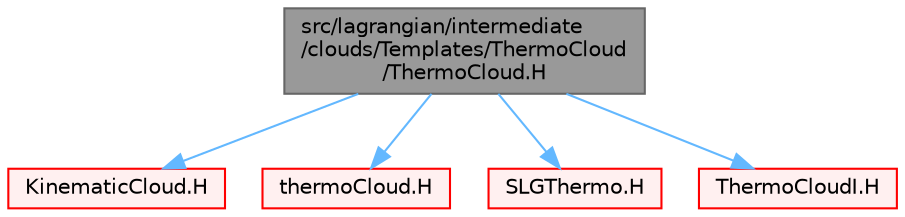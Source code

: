 digraph "src/lagrangian/intermediate/clouds/Templates/ThermoCloud/ThermoCloud.H"
{
 // LATEX_PDF_SIZE
  bgcolor="transparent";
  edge [fontname=Helvetica,fontsize=10,labelfontname=Helvetica,labelfontsize=10];
  node [fontname=Helvetica,fontsize=10,shape=box,height=0.2,width=0.4];
  Node1 [id="Node000001",label="src/lagrangian/intermediate\l/clouds/Templates/ThermoCloud\l/ThermoCloud.H",height=0.2,width=0.4,color="gray40", fillcolor="grey60", style="filled", fontcolor="black",tooltip=" "];
  Node1 -> Node2 [id="edge1_Node000001_Node000002",color="steelblue1",style="solid",tooltip=" "];
  Node2 [id="Node000002",label="KinematicCloud.H",height=0.2,width=0.4,color="red", fillcolor="#FFF0F0", style="filled",URL="$KinematicCloud_8H.html",tooltip=" "];
  Node1 -> Node489 [id="edge2_Node000001_Node000489",color="steelblue1",style="solid",tooltip=" "];
  Node489 [id="Node000489",label="thermoCloud.H",height=0.2,width=0.4,color="red", fillcolor="#FFF0F0", style="filled",URL="$thermoCloud_8H.html",tooltip=" "];
  Node1 -> Node490 [id="edge3_Node000001_Node000490",color="steelblue1",style="solid",tooltip=" "];
  Node490 [id="Node000490",label="SLGThermo.H",height=0.2,width=0.4,color="red", fillcolor="#FFF0F0", style="filled",URL="$SLGThermo_8H.html",tooltip=" "];
  Node1 -> Node515 [id="edge4_Node000001_Node000515",color="steelblue1",style="solid",tooltip=" "];
  Node515 [id="Node000515",label="ThermoCloudI.H",height=0.2,width=0.4,color="red", fillcolor="#FFF0F0", style="filled",URL="$ThermoCloudI_8H.html",tooltip=" "];
}
